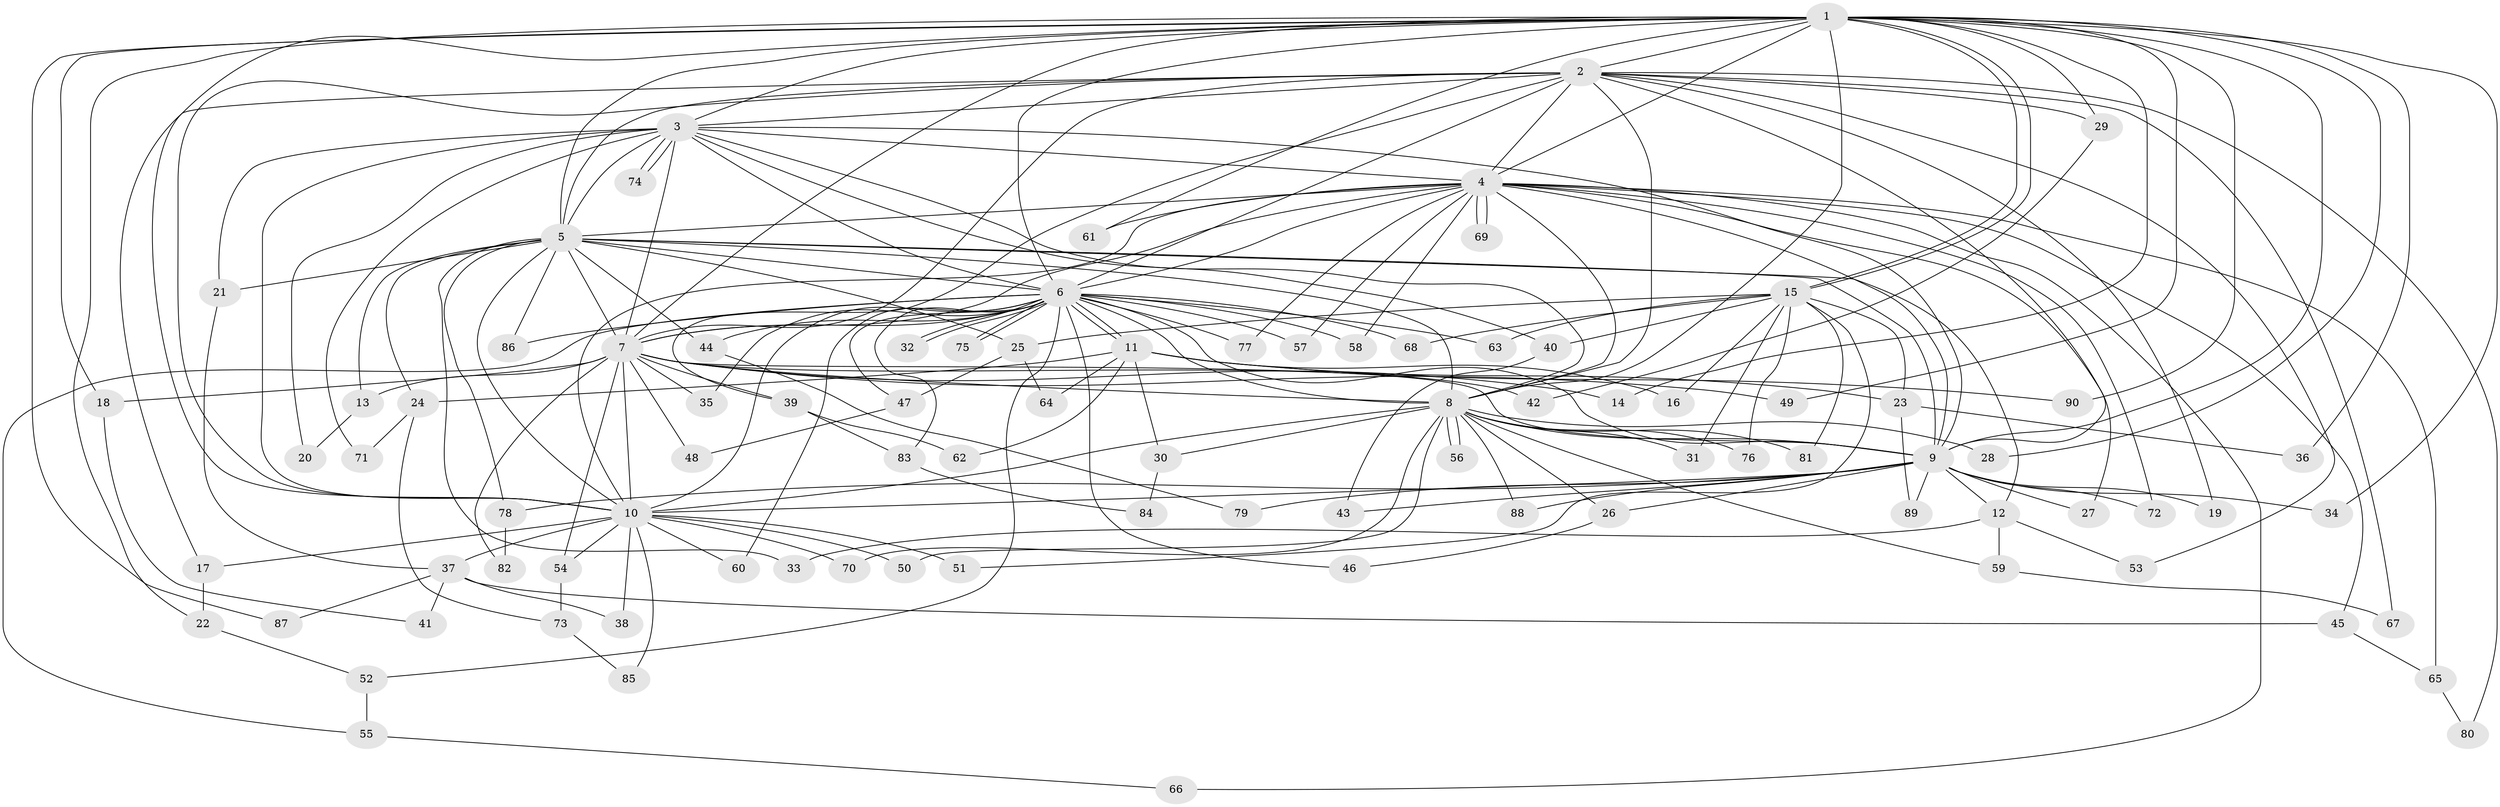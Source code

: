 // Generated by graph-tools (version 1.1) at 2025/35/03/09/25 02:35:11]
// undirected, 90 vertices, 205 edges
graph export_dot {
graph [start="1"]
  node [color=gray90,style=filled];
  1;
  2;
  3;
  4;
  5;
  6;
  7;
  8;
  9;
  10;
  11;
  12;
  13;
  14;
  15;
  16;
  17;
  18;
  19;
  20;
  21;
  22;
  23;
  24;
  25;
  26;
  27;
  28;
  29;
  30;
  31;
  32;
  33;
  34;
  35;
  36;
  37;
  38;
  39;
  40;
  41;
  42;
  43;
  44;
  45;
  46;
  47;
  48;
  49;
  50;
  51;
  52;
  53;
  54;
  55;
  56;
  57;
  58;
  59;
  60;
  61;
  62;
  63;
  64;
  65;
  66;
  67;
  68;
  69;
  70;
  71;
  72;
  73;
  74;
  75;
  76;
  77;
  78;
  79;
  80;
  81;
  82;
  83;
  84;
  85;
  86;
  87;
  88;
  89;
  90;
  1 -- 2;
  1 -- 3;
  1 -- 4;
  1 -- 5;
  1 -- 6;
  1 -- 7;
  1 -- 8;
  1 -- 9;
  1 -- 10;
  1 -- 14;
  1 -- 15;
  1 -- 15;
  1 -- 18;
  1 -- 22;
  1 -- 28;
  1 -- 29;
  1 -- 34;
  1 -- 36;
  1 -- 49;
  1 -- 61;
  1 -- 87;
  1 -- 90;
  2 -- 3;
  2 -- 4;
  2 -- 5;
  2 -- 6;
  2 -- 7;
  2 -- 8;
  2 -- 9;
  2 -- 10;
  2 -- 17;
  2 -- 19;
  2 -- 29;
  2 -- 39;
  2 -- 53;
  2 -- 67;
  2 -- 80;
  3 -- 4;
  3 -- 5;
  3 -- 6;
  3 -- 7;
  3 -- 8;
  3 -- 9;
  3 -- 10;
  3 -- 20;
  3 -- 21;
  3 -- 40;
  3 -- 71;
  3 -- 74;
  3 -- 74;
  4 -- 5;
  4 -- 6;
  4 -- 7;
  4 -- 8;
  4 -- 9;
  4 -- 10;
  4 -- 27;
  4 -- 45;
  4 -- 57;
  4 -- 58;
  4 -- 61;
  4 -- 65;
  4 -- 66;
  4 -- 69;
  4 -- 69;
  4 -- 72;
  4 -- 77;
  5 -- 6;
  5 -- 7;
  5 -- 8;
  5 -- 9;
  5 -- 10;
  5 -- 12;
  5 -- 13;
  5 -- 21;
  5 -- 24;
  5 -- 25;
  5 -- 33;
  5 -- 44;
  5 -- 78;
  5 -- 86;
  6 -- 7;
  6 -- 8;
  6 -- 9;
  6 -- 10;
  6 -- 11;
  6 -- 11;
  6 -- 32;
  6 -- 32;
  6 -- 35;
  6 -- 44;
  6 -- 46;
  6 -- 47;
  6 -- 52;
  6 -- 55;
  6 -- 57;
  6 -- 58;
  6 -- 60;
  6 -- 63;
  6 -- 68;
  6 -- 75;
  6 -- 75;
  6 -- 77;
  6 -- 83;
  6 -- 86;
  7 -- 8;
  7 -- 9;
  7 -- 10;
  7 -- 13;
  7 -- 14;
  7 -- 18;
  7 -- 35;
  7 -- 39;
  7 -- 42;
  7 -- 48;
  7 -- 49;
  7 -- 54;
  7 -- 82;
  8 -- 9;
  8 -- 10;
  8 -- 26;
  8 -- 28;
  8 -- 30;
  8 -- 31;
  8 -- 50;
  8 -- 56;
  8 -- 56;
  8 -- 59;
  8 -- 70;
  8 -- 76;
  8 -- 81;
  8 -- 88;
  9 -- 10;
  9 -- 12;
  9 -- 19;
  9 -- 26;
  9 -- 27;
  9 -- 34;
  9 -- 43;
  9 -- 72;
  9 -- 78;
  9 -- 79;
  9 -- 88;
  9 -- 89;
  10 -- 17;
  10 -- 37;
  10 -- 38;
  10 -- 50;
  10 -- 51;
  10 -- 54;
  10 -- 60;
  10 -- 70;
  10 -- 85;
  11 -- 16;
  11 -- 23;
  11 -- 24;
  11 -- 30;
  11 -- 62;
  11 -- 64;
  11 -- 90;
  12 -- 33;
  12 -- 53;
  12 -- 59;
  13 -- 20;
  15 -- 16;
  15 -- 23;
  15 -- 25;
  15 -- 31;
  15 -- 40;
  15 -- 51;
  15 -- 63;
  15 -- 68;
  15 -- 76;
  15 -- 81;
  17 -- 22;
  18 -- 41;
  21 -- 37;
  22 -- 52;
  23 -- 36;
  23 -- 89;
  24 -- 71;
  24 -- 73;
  25 -- 47;
  25 -- 64;
  26 -- 46;
  29 -- 42;
  30 -- 84;
  37 -- 38;
  37 -- 41;
  37 -- 45;
  37 -- 87;
  39 -- 62;
  39 -- 83;
  40 -- 43;
  44 -- 79;
  45 -- 65;
  47 -- 48;
  52 -- 55;
  54 -- 73;
  55 -- 66;
  59 -- 67;
  65 -- 80;
  73 -- 85;
  78 -- 82;
  83 -- 84;
}
